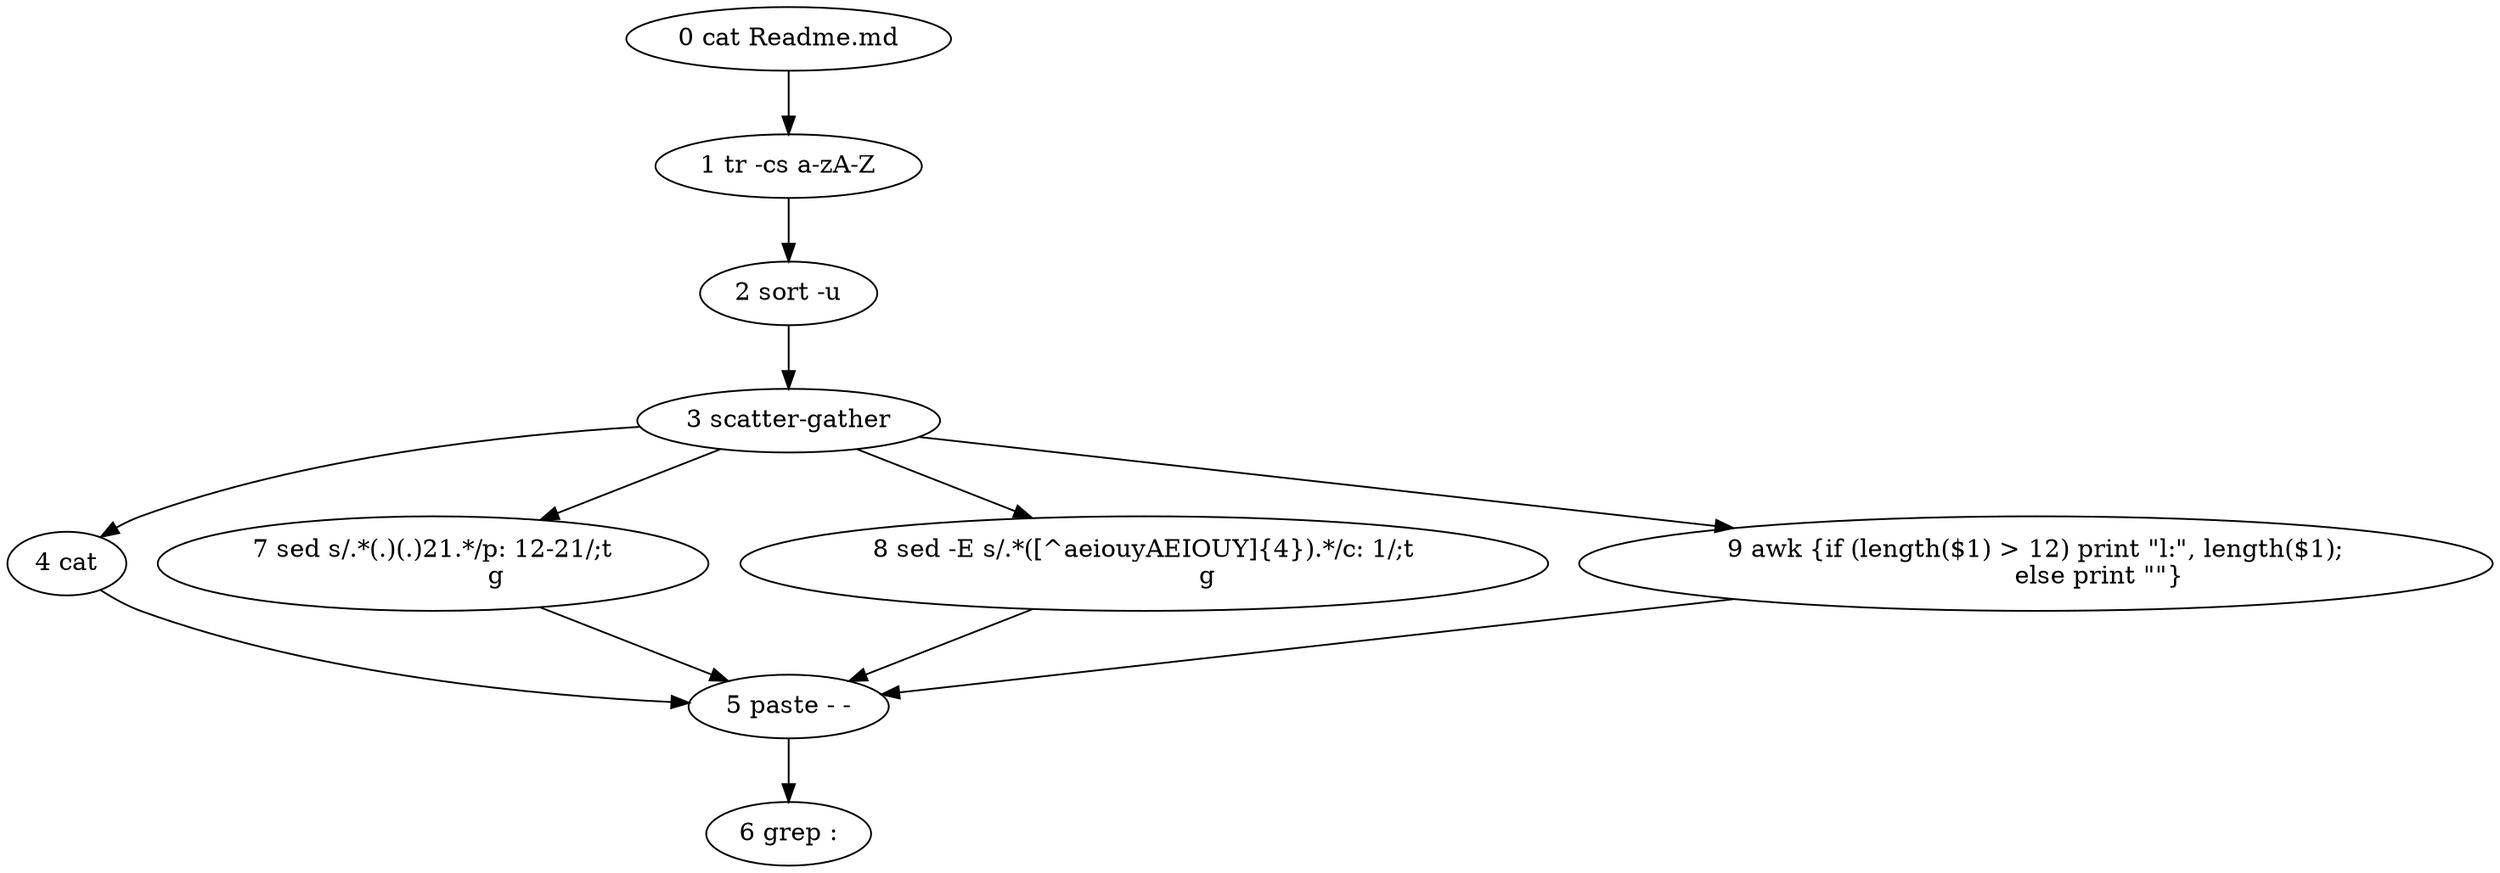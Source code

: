 digraph {
	n0 [label="0 cat Readme.md"];
	n0 -> n1;
	n1 [label="1 tr -cs a-zA-Z"];
	n1 -> n2;
	n2 [label="2 sort -u"];
	n2 -> n3;
	n3 [label="3 scatter-gather"];
	n3 -> n4;
	n3 -> n7;
	n3 -> n8;
	n3 -> n9;
	n4 [label="4 cat"];
	n4 -> n5;
	n5 [label="5 paste - -"];
	n5 -> n6;
	n6 [label="6 grep :"];
	n7 [label="7 sed s/.*\(.\)\(.\)\2\1.*/p: \1\2-\2\1/;t
		g"];
	n7 -> n5;
	n8 [label="8 sed -E s/.*([^aeiouyAEIOUY]{4}).*/c: \1/;t
		g"];
	n8 -> n5;
	n9 [label="9 awk {if (length($1) > 12) print \"l:\", length($1);
		else print \"\"}"];
	n9 -> n5;
}